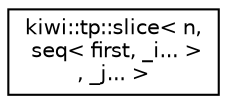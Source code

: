 digraph "Graphical Class Hierarchy"
{
 // LATEX_PDF_SIZE
  edge [fontname="Helvetica",fontsize="10",labelfontname="Helvetica",labelfontsize="10"];
  node [fontname="Helvetica",fontsize="10",shape=record];
  rankdir="LR";
  Node0 [label="kiwi::tp::slice\< n,\l seq\< first, _i... \>\l, _j... \>",height=0.2,width=0.4,color="black", fillcolor="white", style="filled",URL="$structkiwi_1_1tp_1_1slice_3_01n_00_01seq_3_01first_00_01__i_8_8_8_01_4_00_01__j_8_8_8_01_4.html",tooltip=" "];
}
